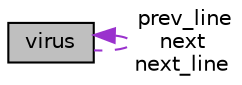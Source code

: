 digraph "virus"
{
 // LATEX_PDF_SIZE
  edge [fontname="Helvetica",fontsize="10",labelfontname="Helvetica",labelfontsize="10"];
  node [fontname="Helvetica",fontsize="10",shape=record];
  Node1 [label="virus",height=0.2,width=0.4,color="black", fillcolor="grey75", style="filled", fontcolor="black",tooltip="Structure d'un Virus."];
  Node1 -> Node1 [dir="back",color="darkorchid3",fontsize="10",style="dashed",label=" prev_line\nnext\nnext_line" ,fontname="Helvetica"];
}
